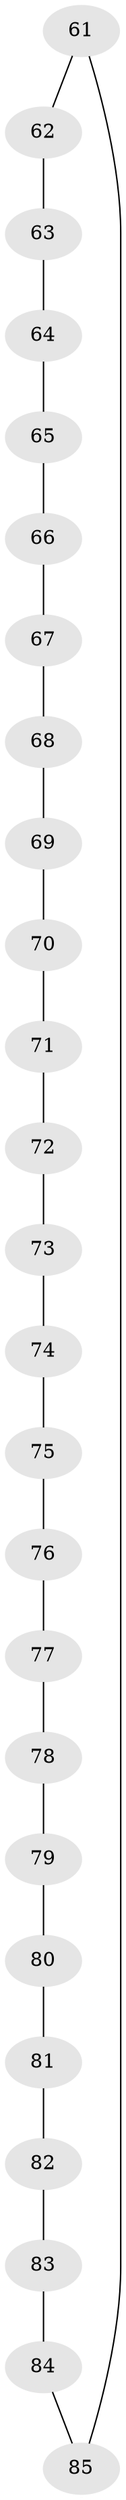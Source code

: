 // original degree distribution, {2: 1.0}
// Generated by graph-tools (version 1.1) at 2025/00/03/04/25 22:00:19]
// undirected, 25 vertices, 25 edges
graph export_dot {
graph [start="1"]
  node [color=gray90,style=filled];
  61;
  62;
  63;
  64;
  65;
  66;
  67;
  68;
  69;
  70;
  71;
  72;
  73;
  74;
  75;
  76;
  77;
  78;
  79;
  80;
  81;
  82;
  83;
  84;
  85 [super="+4+5+6+12+13+14+20+21+22+28+29+30+36+37+38+44+45+46+52+53+54+60"];
  61 -- 62;
  61 -- 85;
  62 -- 63;
  63 -- 64;
  64 -- 65;
  65 -- 66;
  66 -- 67;
  67 -- 68;
  68 -- 69;
  69 -- 70;
  70 -- 71;
  71 -- 72;
  72 -- 73;
  73 -- 74;
  74 -- 75;
  75 -- 76;
  76 -- 77;
  77 -- 78;
  78 -- 79;
  79 -- 80;
  80 -- 81;
  81 -- 82;
  82 -- 83;
  83 -- 84;
  84 -- 85;
}
